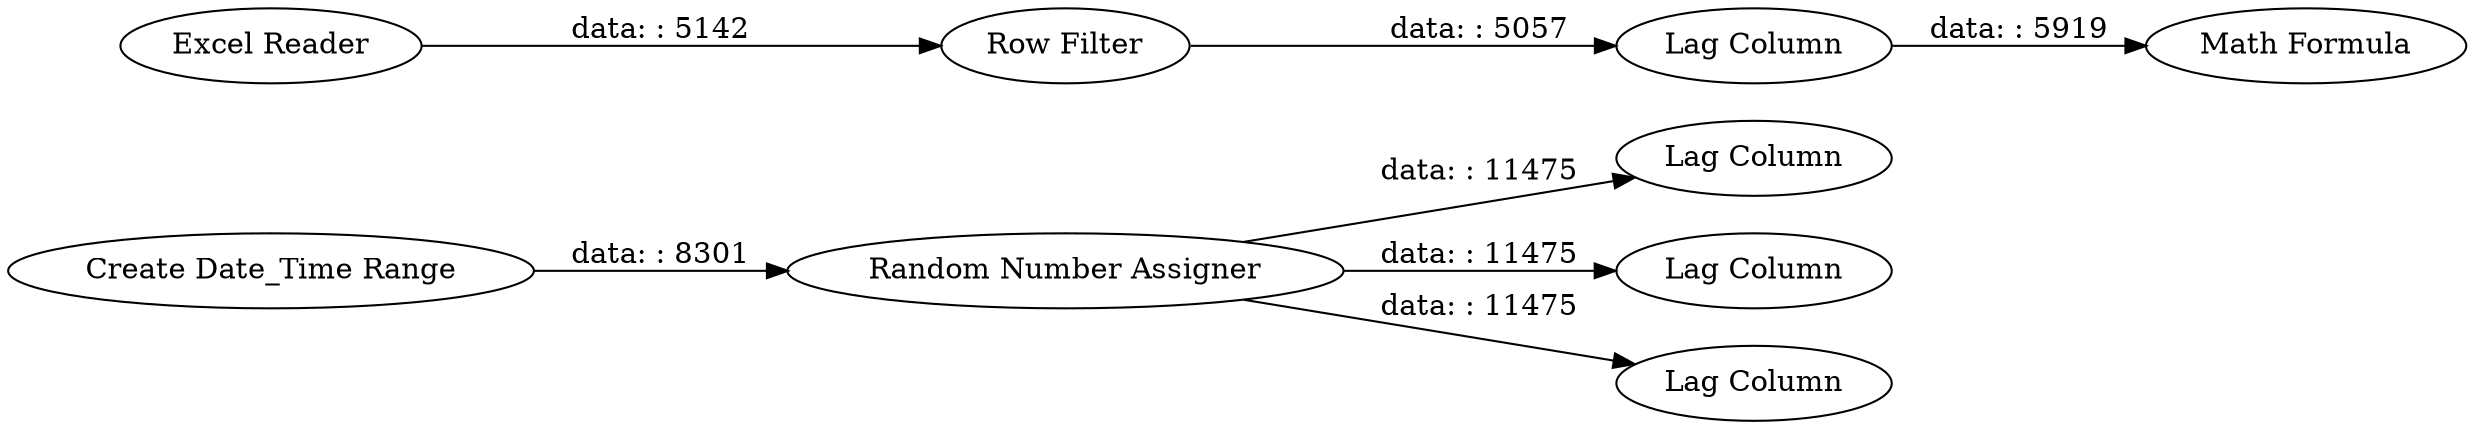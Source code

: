 digraph {
	"-7277541912385363514_87" [label="Lag Column"]
	"-7277541912385363514_85" [label="Random Number Assigner"]
	"-7277541912385363514_83" [label="Math Formula"]
	"-7277541912385363514_84" [label="Create Date_Time Range"]
	"-7277541912385363514_81" [label="Row Filter"]
	"-7277541912385363514_82" [label="Lag Column"]
	"-7277541912385363514_86" [label="Lag Column"]
	"-7277541912385363514_88" [label="Lag Column"]
	"-7277541912385363514_80" [label="Excel Reader"]
	"-7277541912385363514_84" -> "-7277541912385363514_85" [label="data: : 8301"]
	"-7277541912385363514_80" -> "-7277541912385363514_81" [label="data: : 5142"]
	"-7277541912385363514_85" -> "-7277541912385363514_86" [label="data: : 11475"]
	"-7277541912385363514_82" -> "-7277541912385363514_83" [label="data: : 5919"]
	"-7277541912385363514_85" -> "-7277541912385363514_88" [label="data: : 11475"]
	"-7277541912385363514_81" -> "-7277541912385363514_82" [label="data: : 5057"]
	"-7277541912385363514_85" -> "-7277541912385363514_87" [label="data: : 11475"]
	rankdir=LR
}
